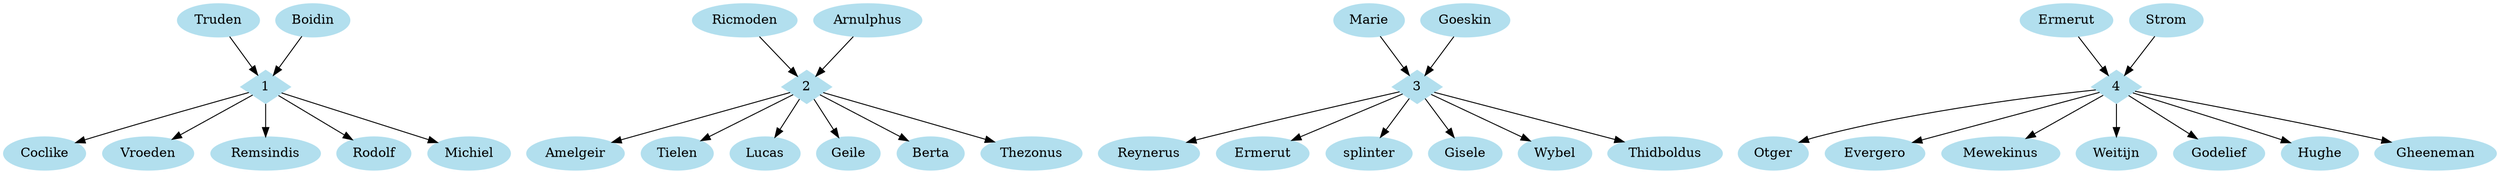 digraph Families {
	node [color=lightblue2 style=filled]
	"0a" [label=Truden]
	"0b" [label=Boidin]
	1 [shape=diamond]
	"0a" -> 1
	"0b" -> 1
	"1a" [label=Ricmoden]
	"1b" [label=Arnulphus]
	2 [shape=diamond]
	"1a" -> 2
	"1b" -> 2
	"2a" [label=Marie]
	"2b" [label=Goeskin]
	3 [shape=diamond]
	"2a" -> 3
	"2b" -> 3
	"3a" [label=Ermerut]
	"3b" [label=Strom]
	4 [shape=diamond]
	"3a" -> 4
	"3b" -> 4
	"1c1" [label=Coclike]
	"1c1"
	1 -> "1c1"
	"3c1" [label=Reynerus]
	"3c1"
	3 -> "3c1"
	"4c1" [label=Otger]
	"4c1"
	4 -> "4c1"
	"1c2" [label=Vroeden]
	"1c2"
	1 -> "1c2"
	"2c1" [label=Amelgeir]
	"2c1"
	2 -> "2c1"
	"4c2" [label=Evergero]
	"4c2"
	4 -> "4c2"
	"4c3" [label=Mewekinus]
	"4c3"
	4 -> "4c3"
	"1c3" [label=Remsindis]
	"1c3"
	1 -> "1c3"
	"2c2" [label=Tielen]
	"2c2"
	2 -> "2c2"
	"1c4" [label=Rodolf]
	"1c4"
	1 -> "1c4"
	"2c3" [label=Lucas]
	"2c3"
	2 -> "2c3"
	"3c2" [label=Ermerut]
	"3c2"
	3 -> "3c2"
	"4c4" [label=Weitijn]
	"4c4"
	4 -> "4c4"
	"2c4" [label=Geile]
	"2c4"
	2 -> "2c4"
	"3c3" [label=splinter]
	"3c3"
	3 -> "3c3"
	"4c5" [label=Godelief]
	"4c5"
	4 -> "4c5"
	"1c5" [label=Michiel]
	"1c5"
	1 -> "1c5"
	"3c4" [label=Gisele]
	"3c4"
	3 -> "3c4"
	"4c6" [label=Hughe]
	"4c6"
	4 -> "4c6"
	"2c5" [label=Berta]
	"2c5"
	2 -> "2c5"
	"3c5" [label=Wybel]
	"3c5"
	3 -> "3c5"
	"4c7" [label=Gheeneman]
	"4c7"
	4 -> "4c7"
	"3c6" [label=Thidboldus]
	"3c6"
	3 -> "3c6"
	"2c6" [label=Thezonus]
	"2c6"
	2 -> "2c6"
}
